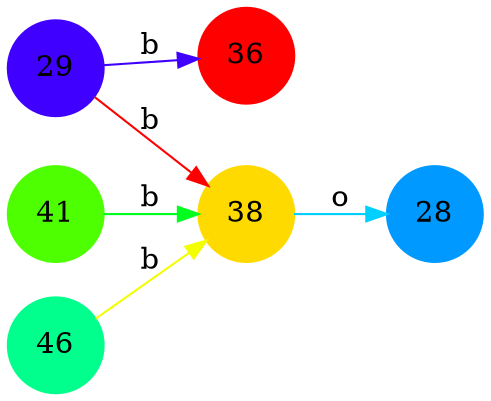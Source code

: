 digraph A {
rankdir = LR;
node [shape=circle,style=filled,color="0.567 1.0 1.0"] 28
node [shape=circle,style=filled,color="0.708 1.0 1.0"] 29
node [shape=circle,style=filled,color="0.0 1.0 1.0"] 36
node [shape=circle,style=filled,color="0.142 1.0 1.0"] 38
node [shape=circle,style=filled,color="0.283 1.0 1.0"] 41
node [shape=circle,style=filled,color="0.425 1.0 1.0"] 46
29 -> 38 [label="b" color="0.0 1.0 1.0" ]
46 -> 38 [label="b" color="0.175 1.0 1.0" ]
41 -> 38 [label="b" color="0.353 1.0 1.0" ]
38 -> 28 [label="o" color="0.531 1.0 1.0" ]
29 -> 36 [label="b" color="0.708 1.0 1.0" ]
}
